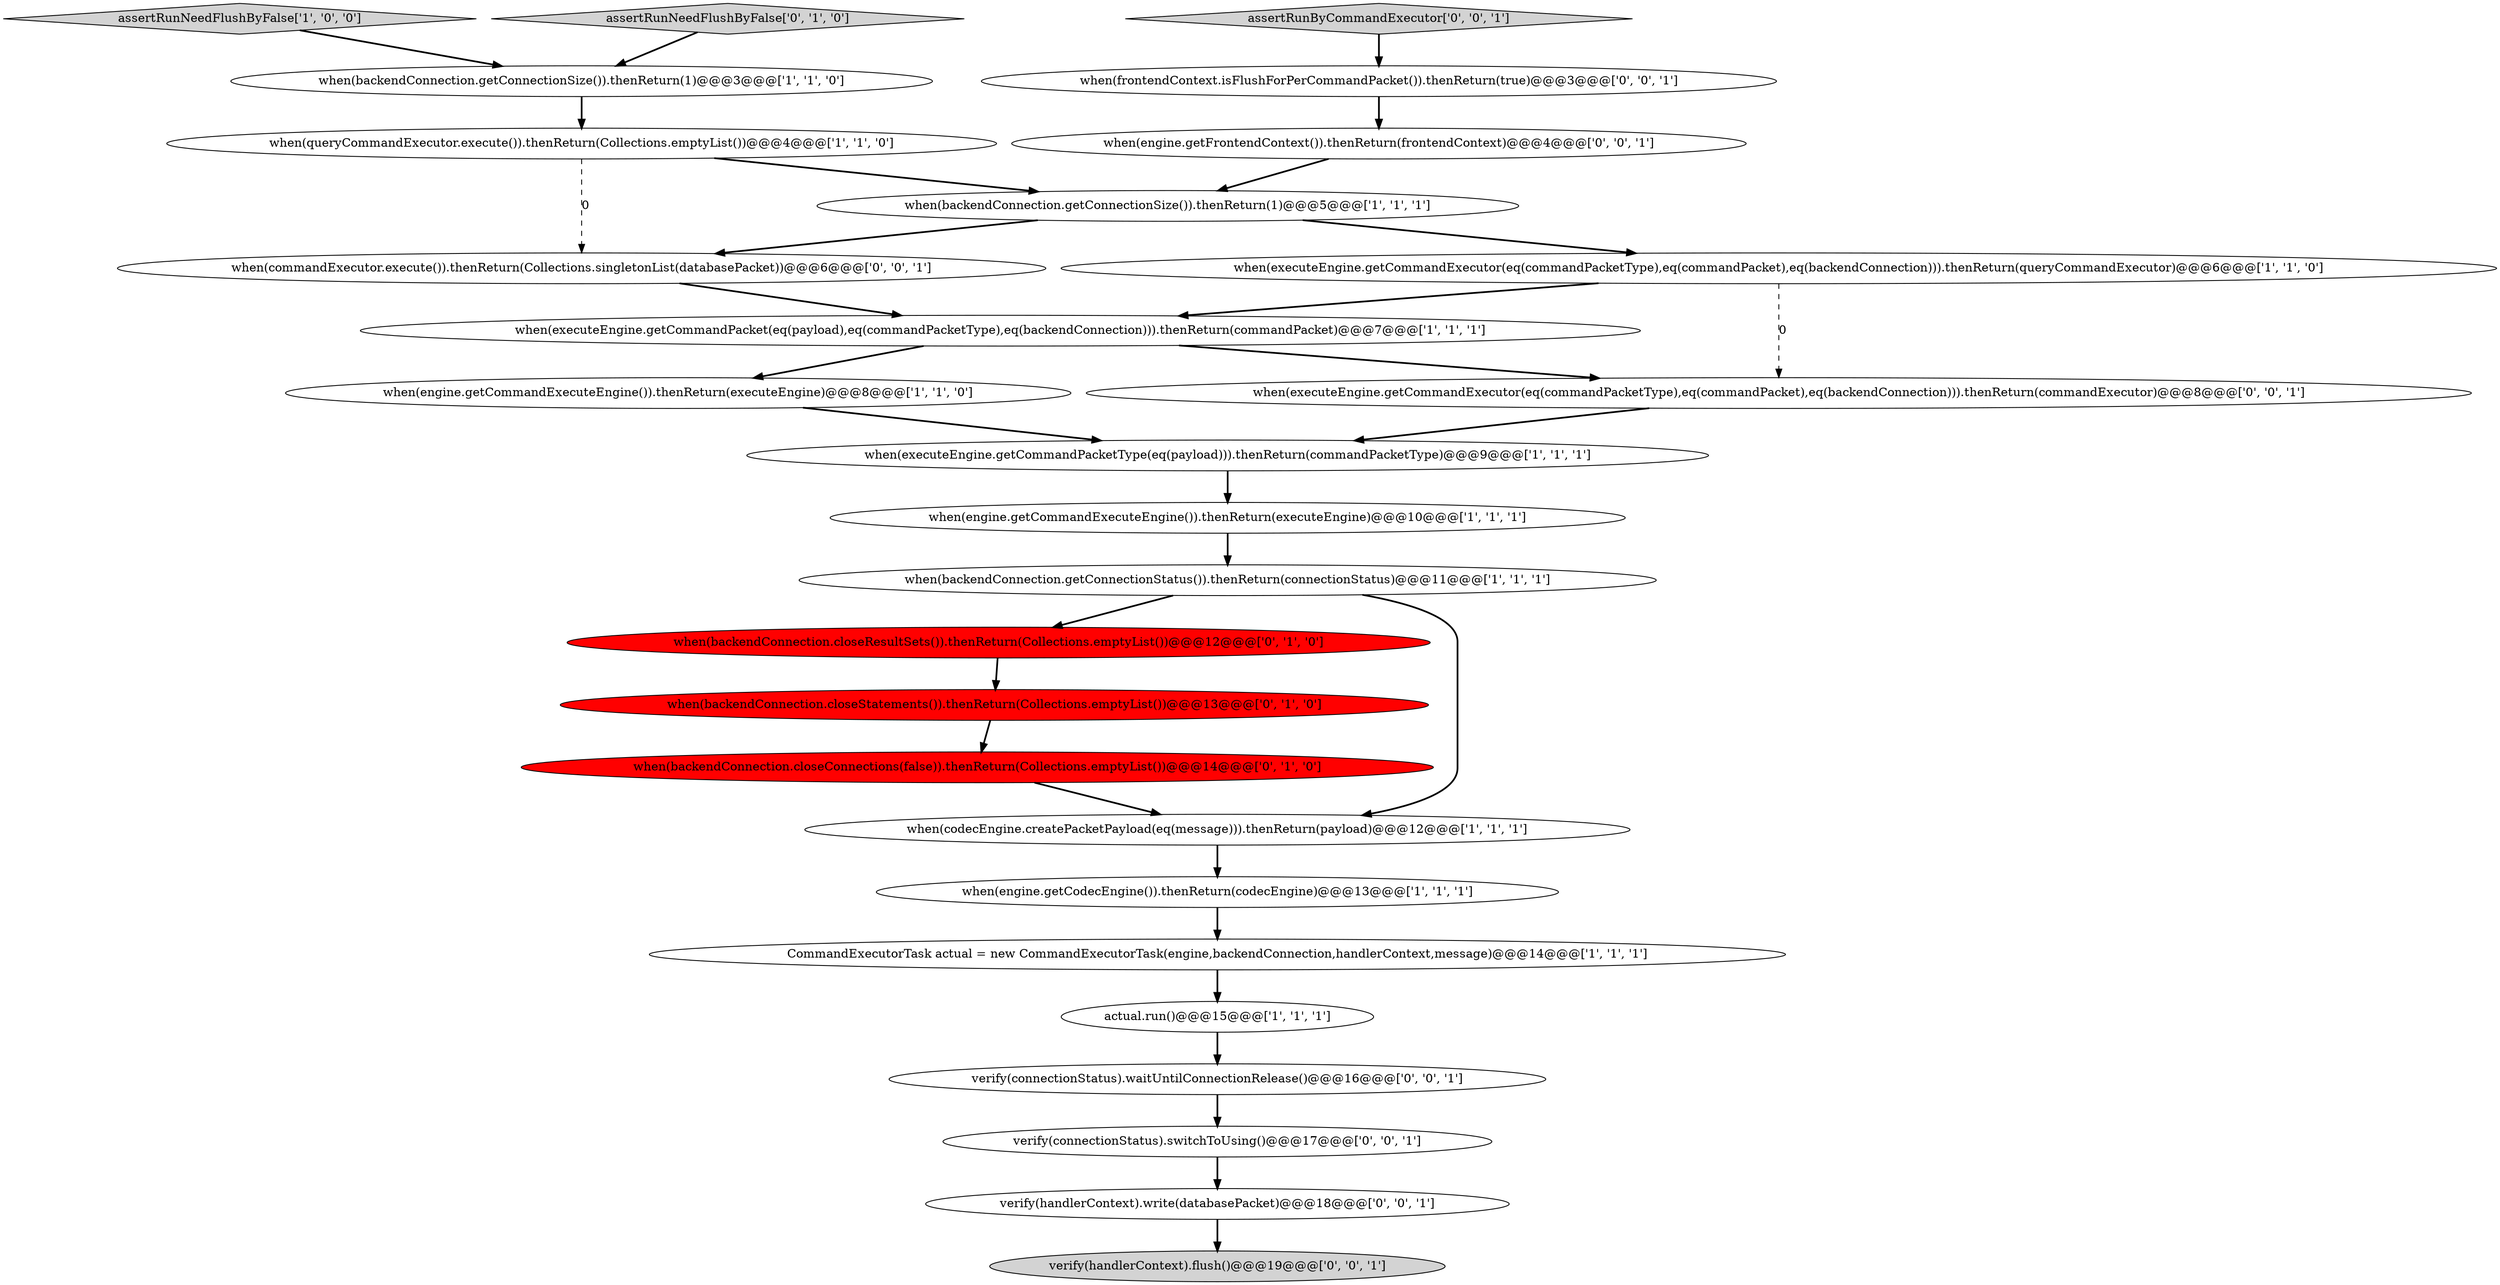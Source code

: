digraph {
7 [style = filled, label = "actual.run()@@@15@@@['1', '1', '1']", fillcolor = white, shape = ellipse image = "AAA0AAABBB1BBB"];
3 [style = filled, label = "when(executeEngine.getCommandPacket(eq(payload),eq(commandPacketType),eq(backendConnection))).thenReturn(commandPacket)@@@7@@@['1', '1', '1']", fillcolor = white, shape = ellipse image = "AAA0AAABBB1BBB"];
0 [style = filled, label = "when(backendConnection.getConnectionSize()).thenReturn(1)@@@5@@@['1', '1', '1']", fillcolor = white, shape = ellipse image = "AAA0AAABBB1BBB"];
17 [style = filled, label = "when(backendConnection.closeResultSets()).thenReturn(Collections.emptyList())@@@12@@@['0', '1', '0']", fillcolor = red, shape = ellipse image = "AAA1AAABBB2BBB"];
13 [style = filled, label = "when(engine.getCodecEngine()).thenReturn(codecEngine)@@@13@@@['1', '1', '1']", fillcolor = white, shape = ellipse image = "AAA0AAABBB1BBB"];
22 [style = filled, label = "when(executeEngine.getCommandExecutor(eq(commandPacketType),eq(commandPacket),eq(backendConnection))).thenReturn(commandExecutor)@@@8@@@['0', '0', '1']", fillcolor = white, shape = ellipse image = "AAA0AAABBB3BBB"];
11 [style = filled, label = "when(queryCommandExecutor.execute()).thenReturn(Collections.emptyList())@@@4@@@['1', '1', '0']", fillcolor = white, shape = ellipse image = "AAA0AAABBB1BBB"];
24 [style = filled, label = "when(commandExecutor.execute()).thenReturn(Collections.singletonList(databasePacket))@@@6@@@['0', '0', '1']", fillcolor = white, shape = ellipse image = "AAA0AAABBB3BBB"];
1 [style = filled, label = "when(executeEngine.getCommandPacketType(eq(payload))).thenReturn(commandPacketType)@@@9@@@['1', '1', '1']", fillcolor = white, shape = ellipse image = "AAA0AAABBB1BBB"];
25 [style = filled, label = "verify(connectionStatus).switchToUsing()@@@17@@@['0', '0', '1']", fillcolor = white, shape = ellipse image = "AAA0AAABBB3BBB"];
9 [style = filled, label = "when(executeEngine.getCommandExecutor(eq(commandPacketType),eq(commandPacket),eq(backendConnection))).thenReturn(queryCommandExecutor)@@@6@@@['1', '1', '0']", fillcolor = white, shape = ellipse image = "AAA0AAABBB1BBB"];
15 [style = filled, label = "when(backendConnection.closeStatements()).thenReturn(Collections.emptyList())@@@13@@@['0', '1', '0']", fillcolor = red, shape = ellipse image = "AAA1AAABBB2BBB"];
16 [style = filled, label = "when(backendConnection.closeConnections(false)).thenReturn(Collections.emptyList())@@@14@@@['0', '1', '0']", fillcolor = red, shape = ellipse image = "AAA1AAABBB2BBB"];
5 [style = filled, label = "when(backendConnection.getConnectionSize()).thenReturn(1)@@@3@@@['1', '1', '0']", fillcolor = white, shape = ellipse image = "AAA0AAABBB1BBB"];
23 [style = filled, label = "verify(connectionStatus).waitUntilConnectionRelease()@@@16@@@['0', '0', '1']", fillcolor = white, shape = ellipse image = "AAA0AAABBB3BBB"];
18 [style = filled, label = "assertRunByCommandExecutor['0', '0', '1']", fillcolor = lightgray, shape = diamond image = "AAA0AAABBB3BBB"];
26 [style = filled, label = "verify(handlerContext).write(databasePacket)@@@18@@@['0', '0', '1']", fillcolor = white, shape = ellipse image = "AAA0AAABBB3BBB"];
6 [style = filled, label = "when(engine.getCommandExecuteEngine()).thenReturn(executeEngine)@@@10@@@['1', '1', '1']", fillcolor = white, shape = ellipse image = "AAA0AAABBB1BBB"];
19 [style = filled, label = "when(frontendContext.isFlushForPerCommandPacket()).thenReturn(true)@@@3@@@['0', '0', '1']", fillcolor = white, shape = ellipse image = "AAA0AAABBB3BBB"];
8 [style = filled, label = "when(codecEngine.createPacketPayload(eq(message))).thenReturn(payload)@@@12@@@['1', '1', '1']", fillcolor = white, shape = ellipse image = "AAA0AAABBB1BBB"];
21 [style = filled, label = "verify(handlerContext).flush()@@@19@@@['0', '0', '1']", fillcolor = lightgray, shape = ellipse image = "AAA0AAABBB3BBB"];
2 [style = filled, label = "assertRunNeedFlushByFalse['1', '0', '0']", fillcolor = lightgray, shape = diamond image = "AAA0AAABBB1BBB"];
20 [style = filled, label = "when(engine.getFrontendContext()).thenReturn(frontendContext)@@@4@@@['0', '0', '1']", fillcolor = white, shape = ellipse image = "AAA0AAABBB3BBB"];
10 [style = filled, label = "when(backendConnection.getConnectionStatus()).thenReturn(connectionStatus)@@@11@@@['1', '1', '1']", fillcolor = white, shape = ellipse image = "AAA0AAABBB1BBB"];
12 [style = filled, label = "when(engine.getCommandExecuteEngine()).thenReturn(executeEngine)@@@8@@@['1', '1', '0']", fillcolor = white, shape = ellipse image = "AAA0AAABBB1BBB"];
14 [style = filled, label = "assertRunNeedFlushByFalse['0', '1', '0']", fillcolor = lightgray, shape = diamond image = "AAA0AAABBB2BBB"];
4 [style = filled, label = "CommandExecutorTask actual = new CommandExecutorTask(engine,backendConnection,handlerContext,message)@@@14@@@['1', '1', '1']", fillcolor = white, shape = ellipse image = "AAA0AAABBB1BBB"];
23->25 [style = bold, label=""];
0->9 [style = bold, label=""];
16->8 [style = bold, label=""];
19->20 [style = bold, label=""];
20->0 [style = bold, label=""];
18->19 [style = bold, label=""];
9->22 [style = dashed, label="0"];
10->17 [style = bold, label=""];
3->12 [style = bold, label=""];
15->16 [style = bold, label=""];
12->1 [style = bold, label=""];
3->22 [style = bold, label=""];
4->7 [style = bold, label=""];
26->21 [style = bold, label=""];
11->0 [style = bold, label=""];
1->6 [style = bold, label=""];
10->8 [style = bold, label=""];
0->24 [style = bold, label=""];
6->10 [style = bold, label=""];
7->23 [style = bold, label=""];
25->26 [style = bold, label=""];
11->24 [style = dashed, label="0"];
17->15 [style = bold, label=""];
9->3 [style = bold, label=""];
5->11 [style = bold, label=""];
22->1 [style = bold, label=""];
24->3 [style = bold, label=""];
8->13 [style = bold, label=""];
2->5 [style = bold, label=""];
14->5 [style = bold, label=""];
13->4 [style = bold, label=""];
}
